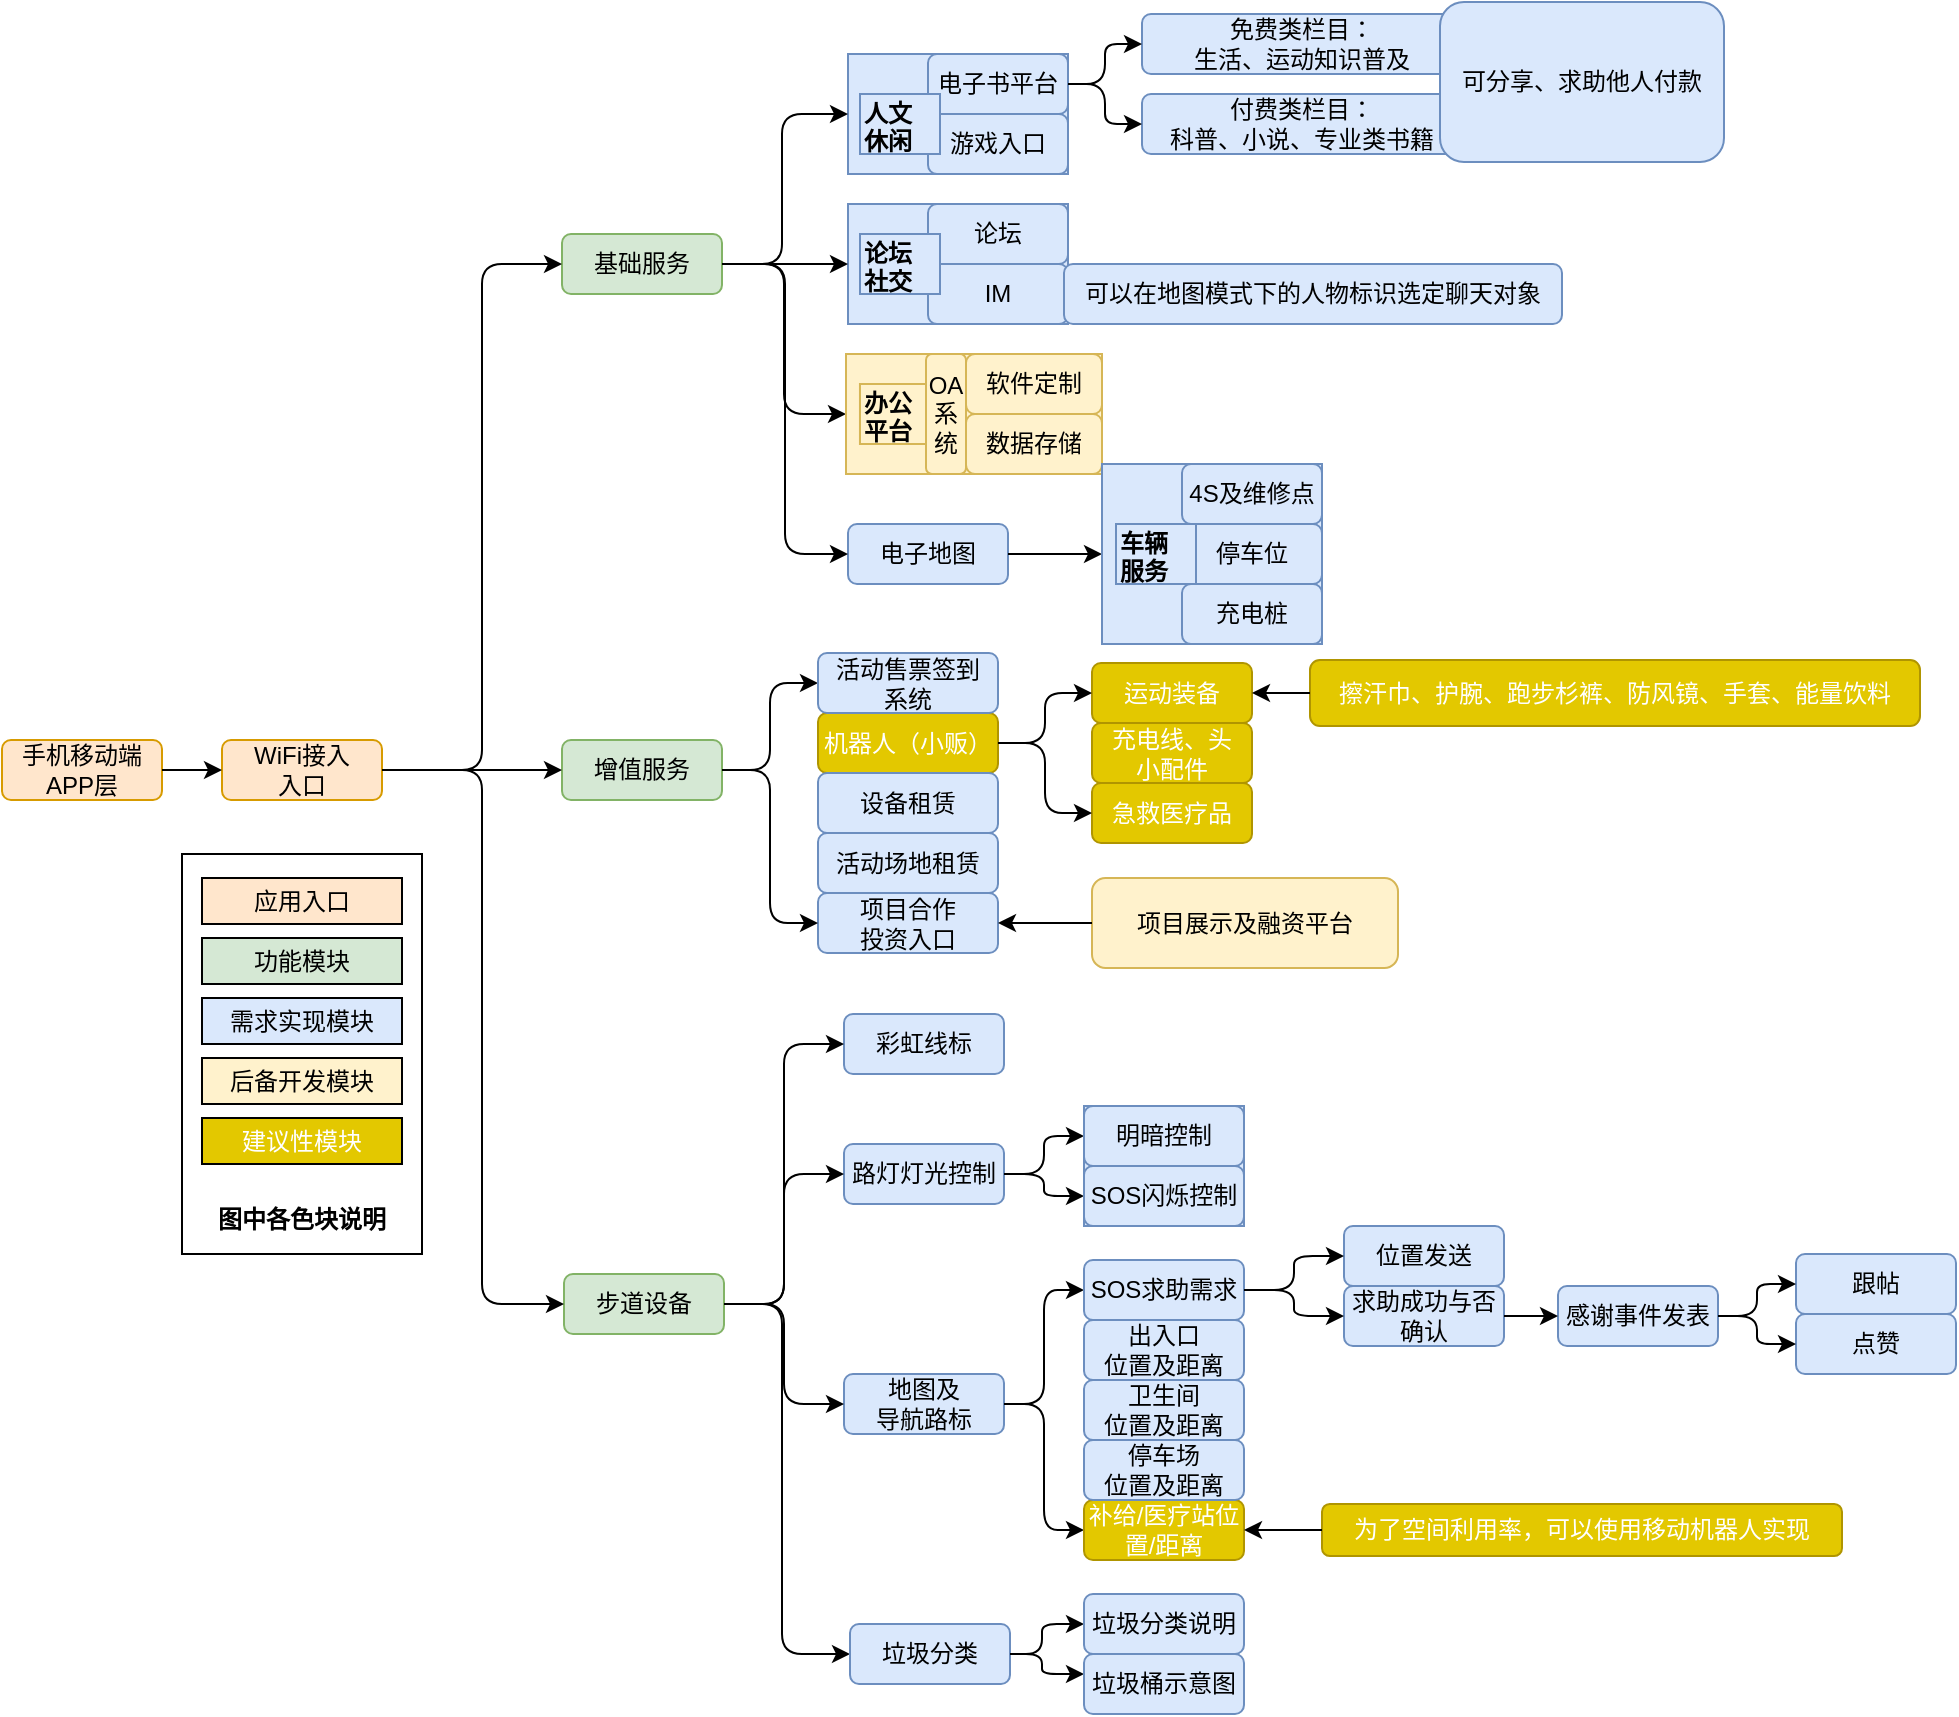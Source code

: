 <mxfile version="12.2.2" type="github" pages="1"><diagram id="2-s52XxxqH5pHmpuHVTB" name="Page-1"><mxGraphModel dx="1609" dy="1621" grid="1" gridSize="10" guides="1" tooltips="1" connect="1" arrows="1" fold="1" page="1" pageScale="1" pageWidth="827" pageHeight="1169" math="0" shadow="0"><root><mxCell id="0"/><mxCell id="1" parent="0"/><mxCell id="LwILsAwkkBon8N4FL6sR-122" value="" style="rounded=0;whiteSpace=wrap;html=1;strokeWidth=1;fillColor=#FFFFFF;" parent="1" vertex="1"><mxGeometry x="-60" y="200" width="120" height="200" as="geometry"/></mxCell><mxCell id="LwILsAwkkBon8N4FL6sR-1" value="步道设备" style="rounded=1;whiteSpace=wrap;html=1;fillColor=#d5e8d4;strokeColor=#82b366;" parent="1" vertex="1"><mxGeometry x="131" y="410" width="80" height="30" as="geometry"/></mxCell><mxCell id="LwILsAwkkBon8N4FL6sR-2" value="路灯灯光控制" style="rounded=1;whiteSpace=wrap;html=1;fillColor=#dae8fc;strokeColor=#6c8ebf;" parent="1" vertex="1"><mxGeometry x="271" y="345" width="80" height="30" as="geometry"/></mxCell><mxCell id="LwILsAwkkBon8N4FL6sR-3" value="彩虹线标" style="rounded=1;whiteSpace=wrap;html=1;fillColor=#dae8fc;strokeColor=#6c8ebf;" parent="1" vertex="1"><mxGeometry x="271" y="280" width="80" height="30" as="geometry"/></mxCell><mxCell id="LwILsAwkkBon8N4FL6sR-5" value="地图及&lt;br&gt;导航路标" style="rounded=1;whiteSpace=wrap;html=1;fillColor=#dae8fc;strokeColor=#6c8ebf;" parent="1" vertex="1"><mxGeometry x="271" y="460" width="80" height="30" as="geometry"/></mxCell><mxCell id="LwILsAwkkBon8N4FL6sR-17" value="" style="edgeStyle=elbowEdgeStyle;elbow=horizontal;endArrow=classic;html=1;entryX=0;entryY=0.5;entryDx=0;entryDy=0;exitX=1;exitY=0.5;exitDx=0;exitDy=0;" parent="1" source="LwILsAwkkBon8N4FL6sR-1" target="LwILsAwkkBon8N4FL6sR-3" edge="1"><mxGeometry width="50" height="50" relative="1" as="geometry"><mxPoint x="221" y="400" as="sourcePoint"/><mxPoint x="271" y="350" as="targetPoint"/></mxGeometry></mxCell><mxCell id="LwILsAwkkBon8N4FL6sR-18" value="" style="edgeStyle=elbowEdgeStyle;elbow=horizontal;endArrow=classic;html=1;entryX=0;entryY=0.5;entryDx=0;entryDy=0;exitX=1;exitY=0.5;exitDx=0;exitDy=0;" parent="1" source="LwILsAwkkBon8N4FL6sR-1" target="LwILsAwkkBon8N4FL6sR-4" edge="1"><mxGeometry width="50" height="50" relative="1" as="geometry"><mxPoint x="221" y="385" as="sourcePoint"/><mxPoint x="281" y="305" as="targetPoint"/><Array as="points"><mxPoint x="240" y="500"/></Array></mxGeometry></mxCell><mxCell id="LwILsAwkkBon8N4FL6sR-19" value="" style="edgeStyle=elbowEdgeStyle;elbow=horizontal;endArrow=classic;html=1;entryX=0;entryY=0.5;entryDx=0;entryDy=0;exitX=1;exitY=0.5;exitDx=0;exitDy=0;" parent="1" source="LwILsAwkkBon8N4FL6sR-1" target="LwILsAwkkBon8N4FL6sR-2" edge="1"><mxGeometry width="50" height="50" relative="1" as="geometry"><mxPoint x="231" y="395" as="sourcePoint"/><mxPoint x="291" y="315" as="targetPoint"/></mxGeometry></mxCell><mxCell id="LwILsAwkkBon8N4FL6sR-20" value="" style="edgeStyle=elbowEdgeStyle;elbow=horizontal;endArrow=classic;html=1;entryX=0;entryY=0.5;entryDx=0;entryDy=0;exitX=1;exitY=0.5;exitDx=0;exitDy=0;" parent="1" source="LwILsAwkkBon8N4FL6sR-1" target="LwILsAwkkBon8N4FL6sR-5" edge="1"><mxGeometry width="50" height="50" relative="1" as="geometry"><mxPoint x="241" y="405" as="sourcePoint"/><mxPoint x="301" y="325" as="targetPoint"/><Array as="points"><mxPoint x="241" y="450"/></Array></mxGeometry></mxCell><mxCell id="LwILsAwkkBon8N4FL6sR-21" value="" style="edgeStyle=elbowEdgeStyle;elbow=horizontal;endArrow=classic;html=1;entryX=0;entryY=0.5;entryDx=0;entryDy=0;exitX=1;exitY=0.5;exitDx=0;exitDy=0;fillColor=#dae8fc;strokeColor=#000000;" parent="1" source="LwILsAwkkBon8N4FL6sR-2" target="LwILsAwkkBon8N4FL6sR-7" edge="1"><mxGeometry width="50" height="50" relative="1" as="geometry"><mxPoint x="251" y="415" as="sourcePoint"/><mxPoint x="311" y="335" as="targetPoint"/></mxGeometry></mxCell><mxCell id="LwILsAwkkBon8N4FL6sR-22" value="" style="edgeStyle=elbowEdgeStyle;elbow=horizontal;endArrow=classic;html=1;entryX=0;entryY=0.5;entryDx=0;entryDy=0;exitX=1;exitY=0.5;exitDx=0;exitDy=0;fillColor=#dae8fc;strokeColor=#000000;" parent="1" source="LwILsAwkkBon8N4FL6sR-2" target="LwILsAwkkBon8N4FL6sR-8" edge="1"><mxGeometry width="50" height="50" relative="1" as="geometry"><mxPoint x="261" y="425" as="sourcePoint"/><mxPoint x="321" y="345" as="targetPoint"/></mxGeometry></mxCell><mxCell id="LwILsAwkkBon8N4FL6sR-26" value="" style="edgeStyle=elbowEdgeStyle;elbow=horizontal;endArrow=classic;html=1;entryX=0;entryY=0.5;entryDx=0;entryDy=0;exitX=1;exitY=0.5;exitDx=0;exitDy=0;fillColor=#dae8fc;strokeColor=#000000;" parent="1" source="LwILsAwkkBon8N4FL6sR-5" target="LwILsAwkkBon8N4FL6sR-35" edge="1"><mxGeometry width="50" height="50" relative="1" as="geometry"><mxPoint x="221" y="385" as="sourcePoint"/><mxPoint x="281" y="485" as="targetPoint"/></mxGeometry></mxCell><mxCell id="LwILsAwkkBon8N4FL6sR-27" value="" style="edgeStyle=elbowEdgeStyle;elbow=horizontal;endArrow=classic;html=1;exitX=1;exitY=0.5;exitDx=0;exitDy=0;entryX=0;entryY=0.5;entryDx=0;entryDy=0;fillColor=#dae8fc;strokeColor=#000000;" parent="1" source="LwILsAwkkBon8N4FL6sR-5" target="LwILsAwkkBon8N4FL6sR-6" edge="1"><mxGeometry width="50" height="50" relative="1" as="geometry"><mxPoint x="231" y="395" as="sourcePoint"/><mxPoint x="351" y="560" as="targetPoint"/></mxGeometry></mxCell><mxCell id="LwILsAwkkBon8N4FL6sR-34" value="" style="group;fillColor=#dae8fc;strokeColor=#6c8ebf;" parent="1" vertex="1" connectable="0"><mxGeometry x="391" y="326" width="80" height="60" as="geometry"/></mxCell><mxCell id="LwILsAwkkBon8N4FL6sR-7" value="明暗控制" style="rounded=1;whiteSpace=wrap;html=1;fillColor=#dae8fc;strokeColor=#6c8ebf;" parent="LwILsAwkkBon8N4FL6sR-34" vertex="1"><mxGeometry width="80" height="30" as="geometry"/></mxCell><mxCell id="LwILsAwkkBon8N4FL6sR-8" value="SOS闪烁控制" style="rounded=1;whiteSpace=wrap;html=1;fillColor=#dae8fc;strokeColor=#6c8ebf;" parent="LwILsAwkkBon8N4FL6sR-34" vertex="1"><mxGeometry y="30" width="80" height="30" as="geometry"/></mxCell><mxCell id="LwILsAwkkBon8N4FL6sR-35" value="SOS求助需求" style="rounded=1;whiteSpace=wrap;html=1;fillColor=#dae8fc;strokeColor=#6c8ebf;" parent="1" vertex="1"><mxGeometry x="391" y="403" width="80" height="30" as="geometry"/></mxCell><mxCell id="LwILsAwkkBon8N4FL6sR-37" value="位置发送" style="rounded=1;whiteSpace=wrap;html=1;fillColor=#dae8fc;strokeColor=#6c8ebf;" parent="1" vertex="1"><mxGeometry x="521" y="386" width="80" height="30" as="geometry"/></mxCell><mxCell id="LwILsAwkkBon8N4FL6sR-39" value="求助成功与否确认" style="rounded=1;whiteSpace=wrap;html=1;fillColor=#dae8fc;strokeColor=#6c8ebf;" parent="1" vertex="1"><mxGeometry x="521" y="416" width="80" height="30" as="geometry"/></mxCell><mxCell id="LwILsAwkkBon8N4FL6sR-40" value="感谢事件发表" style="rounded=1;whiteSpace=wrap;html=1;fillColor=#dae8fc;strokeColor=#6c8ebf;" parent="1" vertex="1"><mxGeometry x="628" y="416" width="80" height="30" as="geometry"/></mxCell><mxCell id="LwILsAwkkBon8N4FL6sR-42" value="" style="edgeStyle=elbowEdgeStyle;elbow=horizontal;endArrow=classic;html=1;entryX=0;entryY=0.5;entryDx=0;entryDy=0;exitX=1;exitY=0.5;exitDx=0;exitDy=0;fillColor=#dae8fc;strokeColor=#000000;" parent="1" source="LwILsAwkkBon8N4FL6sR-35" target="LwILsAwkkBon8N4FL6sR-37" edge="1"><mxGeometry width="50" height="50" relative="1" as="geometry"><mxPoint x="361" y="485" as="sourcePoint"/><mxPoint x="401" y="428" as="targetPoint"/></mxGeometry></mxCell><mxCell id="LwILsAwkkBon8N4FL6sR-43" value="" style="edgeStyle=elbowEdgeStyle;elbow=horizontal;endArrow=classic;html=1;entryX=0;entryY=0.5;entryDx=0;entryDy=0;exitX=1;exitY=0.5;exitDx=0;exitDy=0;fillColor=#dae8fc;strokeColor=#000000;" parent="1" source="LwILsAwkkBon8N4FL6sR-35" target="LwILsAwkkBon8N4FL6sR-39" edge="1"><mxGeometry width="50" height="50" relative="1" as="geometry"><mxPoint x="481" y="428" as="sourcePoint"/><mxPoint x="531" y="411" as="targetPoint"/></mxGeometry></mxCell><mxCell id="LwILsAwkkBon8N4FL6sR-44" value="" style="edgeStyle=elbowEdgeStyle;elbow=horizontal;endArrow=classic;html=1;entryX=0;entryY=0.5;entryDx=0;entryDy=0;exitX=1;exitY=0.5;exitDx=0;exitDy=0;fillColor=#dae8fc;strokeColor=#000000;" parent="1" source="LwILsAwkkBon8N4FL6sR-39" target="LwILsAwkkBon8N4FL6sR-40" edge="1"><mxGeometry width="50" height="50" relative="1" as="geometry"><mxPoint x="481" y="428" as="sourcePoint"/><mxPoint x="531" y="411" as="targetPoint"/></mxGeometry></mxCell><mxCell id="LwILsAwkkBon8N4FL6sR-45" value="跟帖" style="rounded=1;whiteSpace=wrap;html=1;fillColor=#dae8fc;strokeColor=#6c8ebf;" parent="1" vertex="1"><mxGeometry x="747" y="400" width="80" height="30" as="geometry"/></mxCell><mxCell id="LwILsAwkkBon8N4FL6sR-46" value="点赞" style="rounded=1;whiteSpace=wrap;html=1;fillColor=#dae8fc;strokeColor=#6c8ebf;" parent="1" vertex="1"><mxGeometry x="747" y="430" width="80" height="30" as="geometry"/></mxCell><mxCell id="LwILsAwkkBon8N4FL6sR-47" value="" style="edgeStyle=elbowEdgeStyle;elbow=horizontal;endArrow=classic;html=1;entryX=0;entryY=0.5;entryDx=0;entryDy=0;exitX=1;exitY=0.5;exitDx=0;exitDy=0;fillColor=#dae8fc;strokeColor=#000000;" parent="1" source="LwILsAwkkBon8N4FL6sR-40" target="LwILsAwkkBon8N4FL6sR-45" edge="1"><mxGeometry width="50" height="50" relative="1" as="geometry"><mxPoint x="481" y="428" as="sourcePoint"/><mxPoint x="531" y="411" as="targetPoint"/></mxGeometry></mxCell><mxCell id="LwILsAwkkBon8N4FL6sR-48" value="" style="edgeStyle=elbowEdgeStyle;elbow=horizontal;endArrow=classic;html=1;entryX=0;entryY=0.5;entryDx=0;entryDy=0;exitX=1;exitY=0.5;exitDx=0;exitDy=0;fillColor=#dae8fc;strokeColor=#000000;" parent="1" source="LwILsAwkkBon8N4FL6sR-40" target="LwILsAwkkBon8N4FL6sR-46" edge="1"><mxGeometry width="50" height="50" relative="1" as="geometry"><mxPoint x="721" y="441" as="sourcePoint"/><mxPoint x="771" y="425" as="targetPoint"/></mxGeometry></mxCell><mxCell id="LwILsAwkkBon8N4FL6sR-49" value="WiFi接入&lt;br&gt;入口" style="rounded=1;whiteSpace=wrap;html=1;fillColor=#FFE6CC;strokeColor=#d79b00;" parent="1" vertex="1"><mxGeometry x="-40" y="143" width="80" height="30" as="geometry"/></mxCell><mxCell id="LwILsAwkkBon8N4FL6sR-55" value="基础服务" style="rounded=1;whiteSpace=wrap;html=1;fillColor=#D5E8D4;strokeColor=#82b366;" parent="1" vertex="1"><mxGeometry x="130" y="-110" width="80" height="30" as="geometry"/></mxCell><mxCell id="LwILsAwkkBon8N4FL6sR-56" value="增值服务" style="rounded=1;whiteSpace=wrap;html=1;fillColor=#d5e8d4;strokeColor=#82b366;" parent="1" vertex="1"><mxGeometry x="130" y="143" width="80" height="30" as="geometry"/></mxCell><mxCell id="LwILsAwkkBon8N4FL6sR-58" value="运动装备" style="rounded=1;whiteSpace=wrap;html=1;fillColor=#e3c800;strokeColor=#B09500;fontColor=#ffffff;" parent="1" vertex="1"><mxGeometry x="395" y="104.5" width="80" height="30" as="geometry"/></mxCell><mxCell id="LwILsAwkkBon8N4FL6sR-61" value="电子地图" style="rounded=1;whiteSpace=wrap;html=1;fillColor=#dae8fc;strokeColor=#6c8ebf;" parent="1" vertex="1"><mxGeometry x="273" y="35" width="80" height="30" as="geometry"/></mxCell><mxCell id="LwILsAwkkBon8N4FL6sR-62" value="机器人（小贩）" style="rounded=1;whiteSpace=wrap;html=1;fillColor=#e3c800;strokeColor=#B09500;fontColor=#ffffff;" parent="1" vertex="1"><mxGeometry x="258" y="129.5" width="90" height="30" as="geometry"/></mxCell><mxCell id="LwILsAwkkBon8N4FL6sR-67" value="" style="group;fillColor=#dae8fc;strokeColor=#6c8ebf;" parent="1" vertex="1" connectable="0"><mxGeometry x="273" y="-200" width="110" height="60" as="geometry"/></mxCell><mxCell id="LwILsAwkkBon8N4FL6sR-65" value="" style="rounded=0;whiteSpace=wrap;html=1;strokeWidth=1;fillColor=#dae8fc;strokeColor=#6c8ebf;" parent="LwILsAwkkBon8N4FL6sR-67" vertex="1"><mxGeometry width="110" height="60" as="geometry"/></mxCell><mxCell id="LwILsAwkkBon8N4FL6sR-63" value="电子书平台" style="rounded=1;whiteSpace=wrap;html=1;fillColor=#dae8fc;strokeColor=#6c8ebf;" parent="LwILsAwkkBon8N4FL6sR-67" vertex="1"><mxGeometry x="40" width="70" height="30" as="geometry"/></mxCell><mxCell id="LwILsAwkkBon8N4FL6sR-64" value="游戏入口" style="rounded=1;whiteSpace=wrap;html=1;fillColor=#dae8fc;strokeColor=#6c8ebf;" parent="LwILsAwkkBon8N4FL6sR-67" vertex="1"><mxGeometry x="40" y="30" width="70" height="30" as="geometry"/></mxCell><mxCell id="LwILsAwkkBon8N4FL6sR-66" value="&lt;b&gt;人文&lt;br&gt;休闲&lt;/b&gt;" style="text;html=1;resizable=0;points=[];autosize=1;align=left;verticalAlign=top;spacingTop=-4;fillColor=#dae8fc;strokeColor=#6c8ebf;" parent="LwILsAwkkBon8N4FL6sR-67" vertex="1"><mxGeometry x="6" y="20" width="40" height="30" as="geometry"/></mxCell><mxCell id="LwILsAwkkBon8N4FL6sR-68" value="" style="edgeStyle=elbowEdgeStyle;elbow=horizontal;endArrow=classic;html=1;entryX=0;entryY=0.5;entryDx=0;entryDy=0;exitX=1;exitY=0.5;exitDx=0;exitDy=0;" parent="1" source="LwILsAwkkBon8N4FL6sR-55" target="LwILsAwkkBon8N4FL6sR-65" edge="1"><mxGeometry width="50" height="50" relative="1" as="geometry"><mxPoint x="353" y="-125" as="sourcePoint"/><mxPoint x="130" y="-200" as="targetPoint"/><Array as="points"><mxPoint x="240" y="-120"/></Array></mxGeometry></mxCell><mxCell id="LwILsAwkkBon8N4FL6sR-69" value="免费类栏目：&lt;br&gt;生活、运动知识普及" style="rounded=1;whiteSpace=wrap;html=1;fillColor=#dae8fc;strokeColor=#6c8ebf;" parent="1" vertex="1"><mxGeometry x="420" y="-220" width="160" height="30" as="geometry"/></mxCell><mxCell id="LwILsAwkkBon8N4FL6sR-75" value="" style="edgeStyle=elbowEdgeStyle;elbow=horizontal;endArrow=classic;html=1;entryX=0;entryY=0.5;entryDx=0;entryDy=0;exitX=1;exitY=0.5;exitDx=0;exitDy=0;fillColor=#dae8fc;strokeColor=#000000;" parent="1" source="LwILsAwkkBon8N4FL6sR-61" target="LwILsAwkkBon8N4FL6sR-71" edge="1"><mxGeometry width="50" height="50" relative="1" as="geometry"><mxPoint x="413" y="811" as="sourcePoint"/><mxPoint x="460" y="811" as="targetPoint"/></mxGeometry></mxCell><mxCell id="LwILsAwkkBon8N4FL6sR-76" value="" style="edgeStyle=elbowEdgeStyle;elbow=horizontal;endArrow=classic;html=1;entryX=0;entryY=0.5;entryDx=0;entryDy=0;exitX=1;exitY=0.5;exitDx=0;exitDy=0;" parent="1" source="LwILsAwkkBon8N4FL6sR-49" target="LwILsAwkkBon8N4FL6sR-55" edge="1"><mxGeometry width="50" height="50" relative="1" as="geometry"><mxPoint x="373" y="-105" as="sourcePoint"/><mxPoint x="420" y="-105" as="targetPoint"/><Array as="points"><mxPoint x="90" y="90"/></Array></mxGeometry></mxCell><mxCell id="LwILsAwkkBon8N4FL6sR-77" value="" style="edgeStyle=elbowEdgeStyle;elbow=horizontal;endArrow=classic;html=1;entryX=0;entryY=0.5;entryDx=0;entryDy=0;exitX=1;exitY=0.5;exitDx=0;exitDy=0;" parent="1" source="LwILsAwkkBon8N4FL6sR-49" target="LwILsAwkkBon8N4FL6sR-56" edge="1"><mxGeometry width="50" height="50" relative="1" as="geometry"><mxPoint x="80" y="5" as="sourcePoint"/><mxPoint x="140" y="-85" as="targetPoint"/></mxGeometry></mxCell><mxCell id="LwILsAwkkBon8N4FL6sR-6" value="补给/医疗站位置/距离" style="rounded=1;whiteSpace=wrap;html=1;fillColor=#E3C800;strokeColor=#B09500;fontColor=#ffffff;" parent="1" vertex="1"><mxGeometry x="391" y="523" width="80" height="30" as="geometry"/></mxCell><mxCell id="LwILsAwkkBon8N4FL6sR-23" value="卫生间&lt;br&gt;位置及距离" style="rounded=1;whiteSpace=wrap;html=1;fillColor=#dae8fc;strokeColor=#6c8ebf;" parent="1" vertex="1"><mxGeometry x="391" y="463" width="80" height="30" as="geometry"/></mxCell><mxCell id="LwILsAwkkBon8N4FL6sR-24" value="出入口&lt;br&gt;位置及距离" style="rounded=1;whiteSpace=wrap;html=1;fillColor=#dae8fc;strokeColor=#6c8ebf;" parent="1" vertex="1"><mxGeometry x="391" y="433" width="80" height="30" as="geometry"/></mxCell><mxCell id="LwILsAwkkBon8N4FL6sR-25" value="停车场&lt;br&gt;位置及距离" style="rounded=1;whiteSpace=wrap;html=1;fillColor=#dae8fc;strokeColor=#6c8ebf;" parent="1" vertex="1"><mxGeometry x="391" y="493" width="80" height="30" as="geometry"/></mxCell><mxCell id="LwILsAwkkBon8N4FL6sR-78" value="为了空间利用率，可以使用移动机器人实现" style="rounded=1;whiteSpace=wrap;html=1;fillColor=#e3c800;strokeColor=#B09500;fontColor=#ffffff;" parent="1" vertex="1"><mxGeometry x="510" y="525" width="260" height="26" as="geometry"/></mxCell><mxCell id="LwILsAwkkBon8N4FL6sR-79" value="" style="edgeStyle=elbowEdgeStyle;elbow=horizontal;endArrow=classic;html=1;entryX=1;entryY=0.5;entryDx=0;entryDy=0;exitX=0;exitY=0.5;exitDx=0;exitDy=0;fillColor=#dae8fc;strokeColor=#000000;" parent="1" source="LwILsAwkkBon8N4FL6sR-78" target="LwILsAwkkBon8N4FL6sR-6" edge="1"><mxGeometry width="50" height="50" relative="1" as="geometry"><mxPoint x="514" y="715" as="sourcePoint"/><mxPoint x="561" y="715" as="targetPoint"/></mxGeometry></mxCell><mxCell id="LwILsAwkkBon8N4FL6sR-80" value="设备租赁" style="rounded=1;whiteSpace=wrap;html=1;fillColor=#dae8fc;strokeColor=#6c8ebf;" parent="1" vertex="1"><mxGeometry x="258" y="159.5" width="90" height="30" as="geometry"/></mxCell><mxCell id="LwILsAwkkBon8N4FL6sR-81" value="活动场地租赁" style="rounded=1;whiteSpace=wrap;html=1;fillColor=#DAE8FC;strokeColor=#6c8ebf;" parent="1" vertex="1"><mxGeometry x="258" y="189.5" width="90" height="30" as="geometry"/></mxCell><mxCell id="LwILsAwkkBon8N4FL6sR-82" value="项目合作&lt;br&gt;投资入口" style="rounded=1;whiteSpace=wrap;html=1;fillColor=#dae8fc;strokeColor=#6c8ebf;" parent="1" vertex="1"><mxGeometry x="258" y="219.5" width="90" height="30" as="geometry"/></mxCell><mxCell id="LwILsAwkkBon8N4FL6sR-83" value="付费类栏目：&lt;br&gt;科普、小说、专业类书籍" style="rounded=1;whiteSpace=wrap;html=1;fillColor=#dae8fc;strokeColor=#6c8ebf;" parent="1" vertex="1"><mxGeometry x="420" y="-180" width="160" height="30" as="geometry"/></mxCell><mxCell id="LwILsAwkkBon8N4FL6sR-84" value="" style="edgeStyle=elbowEdgeStyle;elbow=horizontal;endArrow=classic;html=1;entryX=0;entryY=0.5;entryDx=0;entryDy=0;exitX=1;exitY=0.5;exitDx=0;exitDy=0;fillColor=#dae8fc;strokeColor=#000000;" parent="1" source="LwILsAwkkBon8N4FL6sR-63" target="LwILsAwkkBon8N4FL6sR-69" edge="1"><mxGeometry width="50" height="50" relative="1" as="geometry"><mxPoint x="243" y="-115" as="sourcePoint"/><mxPoint x="290" y="-115" as="targetPoint"/></mxGeometry></mxCell><mxCell id="LwILsAwkkBon8N4FL6sR-85" value="" style="edgeStyle=elbowEdgeStyle;elbow=horizontal;endArrow=classic;html=1;entryX=0;entryY=0.5;entryDx=0;entryDy=0;exitX=1;exitY=0.5;exitDx=0;exitDy=0;fillColor=#dae8fc;strokeColor=#000000;" parent="1" source="LwILsAwkkBon8N4FL6sR-63" target="LwILsAwkkBon8N4FL6sR-83" edge="1"><mxGeometry width="50" height="50" relative="1" as="geometry"><mxPoint x="400" y="-130" as="sourcePoint"/><mxPoint x="440" y="-145" as="targetPoint"/></mxGeometry></mxCell><mxCell id="LwILsAwkkBon8N4FL6sR-86" value="充电线、头&lt;br&gt;小配件" style="rounded=1;whiteSpace=wrap;html=1;fillColor=#e3c800;strokeColor=#B09500;fontColor=#ffffff;" parent="1" vertex="1"><mxGeometry x="395" y="134.5" width="80" height="30" as="geometry"/></mxCell><mxCell id="LwILsAwkkBon8N4FL6sR-87" value="急救医疗品" style="rounded=1;whiteSpace=wrap;html=1;fillColor=#e3c800;strokeColor=#B09500;fontColor=#ffffff;" parent="1" vertex="1"><mxGeometry x="395" y="164.5" width="80" height="30" as="geometry"/></mxCell><mxCell id="LwILsAwkkBon8N4FL6sR-88" value="擦汗巾、护腕、跑步杉裤、防风镜、手套、能量饮料" style="rounded=1;whiteSpace=wrap;html=1;fillColor=#e3c800;strokeColor=#B09500;fontColor=#ffffff;" parent="1" vertex="1"><mxGeometry x="504" y="103" width="305" height="33" as="geometry"/></mxCell><mxCell id="LwILsAwkkBon8N4FL6sR-89" value="" style="edgeStyle=elbowEdgeStyle;elbow=horizontal;endArrow=classic;html=1;exitX=0;exitY=0.5;exitDx=0;exitDy=0;entryX=1;entryY=0.5;entryDx=0;entryDy=0;fillColor=#dae8fc;strokeColor=#000000;" parent="1" source="LwILsAwkkBon8N4FL6sR-88" target="LwILsAwkkBon8N4FL6sR-58" edge="1"><mxGeometry width="50" height="50" relative="1" as="geometry"><mxPoint x="78" y="89.5" as="sourcePoint"/><mxPoint x="508" y="196.5" as="targetPoint"/></mxGeometry></mxCell><mxCell id="LwILsAwkkBon8N4FL6sR-90" value="" style="edgeStyle=elbowEdgeStyle;elbow=horizontal;endArrow=classic;html=1;entryX=0;entryY=0.5;entryDx=0;entryDy=0;exitX=1;exitY=0.5;exitDx=0;exitDy=0;" parent="1" source="LwILsAwkkBon8N4FL6sR-56" target="LwILsAwkkBon8N4FL6sR-114" edge="1"><mxGeometry width="50" height="50" relative="1" as="geometry"><mxPoint x="90" y="83" as="sourcePoint"/><mxPoint x="150" y="178" as="targetPoint"/></mxGeometry></mxCell><mxCell id="LwILsAwkkBon8N4FL6sR-91" value="" style="edgeStyle=elbowEdgeStyle;elbow=horizontal;endArrow=classic;html=1;entryX=0;entryY=0.5;entryDx=0;entryDy=0;exitX=1;exitY=0.5;exitDx=0;exitDy=0;" parent="1" source="LwILsAwkkBon8N4FL6sR-56" target="LwILsAwkkBon8N4FL6sR-82" edge="1"><mxGeometry width="50" height="50" relative="1" as="geometry"><mxPoint x="100" y="93" as="sourcePoint"/><mxPoint x="160" y="188" as="targetPoint"/></mxGeometry></mxCell><mxCell id="LwILsAwkkBon8N4FL6sR-93" value="" style="edgeStyle=elbowEdgeStyle;elbow=horizontal;endArrow=classic;html=1;entryX=0;entryY=0.5;entryDx=0;entryDy=0;exitX=1;exitY=0.5;exitDx=0;exitDy=0;" parent="1" source="LwILsAwkkBon8N4FL6sR-55" target="LwILsAwkkBon8N4FL6sR-61" edge="1"><mxGeometry width="50" height="50" relative="1" as="geometry"><mxPoint x="220" y="-85" as="sourcePoint"/><mxPoint x="283" y="-115" as="targetPoint"/></mxGeometry></mxCell><mxCell id="LwILsAwkkBon8N4FL6sR-94" value="" style="edgeStyle=elbowEdgeStyle;elbow=horizontal;endArrow=classic;html=1;entryX=0;entryY=0.5;entryDx=0;entryDy=0;exitX=1;exitY=0.5;exitDx=0;exitDy=0;fillColor=#dae8fc;strokeColor=#000000;" parent="1" source="LwILsAwkkBon8N4FL6sR-62" target="LwILsAwkkBon8N4FL6sR-58" edge="1"><mxGeometry width="50" height="50" relative="1" as="geometry"><mxPoint x="228" y="9.5" as="sourcePoint"/><mxPoint x="291" y="-20.5" as="targetPoint"/></mxGeometry></mxCell><mxCell id="LwILsAwkkBon8N4FL6sR-95" value="" style="edgeStyle=elbowEdgeStyle;elbow=horizontal;endArrow=classic;html=1;entryX=0;entryY=0.5;entryDx=0;entryDy=0;exitX=1;exitY=0.5;exitDx=0;exitDy=0;fillColor=#dae8fc;strokeColor=#000000;" parent="1" source="LwILsAwkkBon8N4FL6sR-62" target="LwILsAwkkBon8N4FL6sR-87" edge="1"><mxGeometry width="50" height="50" relative="1" as="geometry"><mxPoint x="238" y="19.5" as="sourcePoint"/><mxPoint x="301" y="-10.5" as="targetPoint"/></mxGeometry></mxCell><mxCell id="LwILsAwkkBon8N4FL6sR-96" value="" style="group;fillColor=#dae8fc;strokeColor=#6c8ebf;" parent="1" vertex="1" connectable="0"><mxGeometry x="273" y="-125" width="110" height="60" as="geometry"/></mxCell><mxCell id="LwILsAwkkBon8N4FL6sR-97" value="" style="rounded=0;whiteSpace=wrap;html=1;strokeWidth=1;fillColor=#dae8fc;strokeColor=#6c8ebf;" parent="LwILsAwkkBon8N4FL6sR-96" vertex="1"><mxGeometry width="110" height="60" as="geometry"/></mxCell><mxCell id="LwILsAwkkBon8N4FL6sR-98" value="论坛" style="rounded=1;whiteSpace=wrap;html=1;fillColor=#dae8fc;strokeColor=#6c8ebf;" parent="LwILsAwkkBon8N4FL6sR-96" vertex="1"><mxGeometry x="40" width="70" height="30" as="geometry"/></mxCell><mxCell id="LwILsAwkkBon8N4FL6sR-99" value="IM" style="rounded=1;whiteSpace=wrap;html=1;fillColor=#dae8fc;strokeColor=#6c8ebf;" parent="LwILsAwkkBon8N4FL6sR-96" vertex="1"><mxGeometry x="40" y="30" width="70" height="30" as="geometry"/></mxCell><mxCell id="LwILsAwkkBon8N4FL6sR-100" value="&lt;b&gt;论坛&lt;br&gt;社交&lt;/b&gt;" style="text;html=1;resizable=0;points=[];autosize=1;align=left;verticalAlign=top;spacingTop=-4;fillColor=#dae8fc;strokeColor=#6c8ebf;" parent="LwILsAwkkBon8N4FL6sR-96" vertex="1"><mxGeometry x="6" y="15" width="40" height="30" as="geometry"/></mxCell><mxCell id="LwILsAwkkBon8N4FL6sR-101" value="" style="edgeStyle=elbowEdgeStyle;elbow=horizontal;endArrow=classic;html=1;entryX=0;entryY=0.5;entryDx=0;entryDy=0;exitX=1;exitY=0.5;exitDx=0;exitDy=0;" parent="1" source="LwILsAwkkBon8N4FL6sR-55" target="LwILsAwkkBon8N4FL6sR-97" edge="1"><mxGeometry width="50" height="50" relative="1" as="geometry"><mxPoint x="353" y="-125" as="sourcePoint"/><mxPoint x="410" y="-160" as="targetPoint"/></mxGeometry></mxCell><mxCell id="LwILsAwkkBon8N4FL6sR-102" value="手机移动端APP层" style="rounded=1;whiteSpace=wrap;html=1;fillColor=#ffe6cc;strokeColor=#d79b00;" parent="1" vertex="1"><mxGeometry x="-150" y="143" width="80" height="30" as="geometry"/></mxCell><mxCell id="LwILsAwkkBon8N4FL6sR-103" value="" style="edgeStyle=elbowEdgeStyle;elbow=horizontal;endArrow=classic;html=1;entryX=0;entryY=0.5;entryDx=0;entryDy=0;exitX=1;exitY=0.5;exitDx=0;exitDy=0;" parent="1" source="LwILsAwkkBon8N4FL6sR-49" target="LwILsAwkkBon8N4FL6sR-1" edge="1"><mxGeometry width="50" height="50" relative="1" as="geometry"><mxPoint x="130" y="195" as="sourcePoint"/><mxPoint x="190" y="390" as="targetPoint"/><Array as="points"><mxPoint x="90" y="210"/><mxPoint x="90" y="158"/><mxPoint x="100" y="80"/></Array></mxGeometry></mxCell><mxCell id="LwILsAwkkBon8N4FL6sR-104" value="" style="edgeStyle=elbowEdgeStyle;elbow=horizontal;endArrow=classic;html=1;entryX=0;entryY=0.5;entryDx=0;entryDy=0;exitX=1;exitY=0.5;exitDx=0;exitDy=0;" parent="1" source="LwILsAwkkBon8N4FL6sR-102" target="LwILsAwkkBon8N4FL6sR-49" edge="1"><mxGeometry width="50" height="50" relative="1" as="geometry"><mxPoint x="-80" y="528" as="sourcePoint"/><mxPoint x="20" y="358" as="targetPoint"/><Array as="points"><mxPoint x="-60" y="173"/><mxPoint x="-90" y="283"/><mxPoint x="-40" y="633"/></Array></mxGeometry></mxCell><mxCell id="LwILsAwkkBon8N4FL6sR-110" value="" style="edgeStyle=elbowEdgeStyle;elbow=horizontal;endArrow=classic;html=1;entryX=0;entryY=0.5;entryDx=0;entryDy=0;exitX=1;exitY=0.5;exitDx=0;exitDy=0;" parent="1" source="LwILsAwkkBon8N4FL6sR-55" target="LwILsAwkkBon8N4FL6sR-106" edge="1"><mxGeometry width="50" height="50" relative="1" as="geometry"><mxPoint x="220" y="-85" as="sourcePoint"/><mxPoint x="283" y="-85" as="targetPoint"/></mxGeometry></mxCell><mxCell id="LwILsAwkkBon8N4FL6sR-112" value="" style="group;fillColor=#fff2cc;strokeColor=#d6b656;" parent="1" vertex="1" connectable="0"><mxGeometry x="272" y="-50" width="128" height="60" as="geometry"/></mxCell><mxCell id="LwILsAwkkBon8N4FL6sR-105" value="" style="group;fillColor=#fff2cc;strokeColor=#d6b656;" parent="LwILsAwkkBon8N4FL6sR-112" vertex="1" connectable="0"><mxGeometry width="128" height="60" as="geometry"/></mxCell><mxCell id="LwILsAwkkBon8N4FL6sR-106" value="" style="rounded=0;whiteSpace=wrap;html=1;strokeWidth=1;fillColor=#fff2cc;strokeColor=#d6b656;" parent="LwILsAwkkBon8N4FL6sR-105" vertex="1"><mxGeometry width="128" height="60" as="geometry"/></mxCell><mxCell id="LwILsAwkkBon8N4FL6sR-107" value="软件定制" style="rounded=1;whiteSpace=wrap;html=1;fillColor=#fff2cc;strokeColor=#d6b656;" parent="LwILsAwkkBon8N4FL6sR-105" vertex="1"><mxGeometry x="60" width="68" height="30" as="geometry"/></mxCell><mxCell id="LwILsAwkkBon8N4FL6sR-108" value="数据存储" style="rounded=1;whiteSpace=wrap;html=1;fillColor=#fff2cc;strokeColor=#d6b656;" parent="LwILsAwkkBon8N4FL6sR-105" vertex="1"><mxGeometry x="60" y="30" width="68" height="30" as="geometry"/></mxCell><mxCell id="LwILsAwkkBon8N4FL6sR-109" value="&lt;b&gt;办公&lt;br&gt;平台&lt;br&gt;&lt;/b&gt;" style="text;html=1;resizable=0;points=[];autosize=1;align=left;verticalAlign=top;spacingTop=-4;fillColor=#fff2cc;strokeColor=#d6b656;" parent="LwILsAwkkBon8N4FL6sR-105" vertex="1"><mxGeometry x="6.982" y="15" width="40" height="30" as="geometry"/></mxCell><mxCell id="LwILsAwkkBon8N4FL6sR-111" value="OA系统" style="rounded=1;whiteSpace=wrap;html=1;strokeWidth=1;fillColor=#fff2cc;strokeColor=#d6b656;" parent="LwILsAwkkBon8N4FL6sR-105" vertex="1"><mxGeometry x="40" width="20" height="60" as="geometry"/></mxCell><mxCell id="LwILsAwkkBon8N4FL6sR-4" value="垃圾分类" style="rounded=1;whiteSpace=wrap;html=1;fillColor=#dae8fc;strokeColor=#6c8ebf;" parent="1" vertex="1"><mxGeometry x="274" y="585" width="80" height="30" as="geometry"/></mxCell><mxCell id="LwILsAwkkBon8N4FL6sR-30" value="" style="edgeStyle=elbowEdgeStyle;elbow=horizontal;endArrow=classic;html=1;entryX=0;entryY=0.5;entryDx=0;entryDy=0;exitX=1;exitY=0.5;exitDx=0;exitDy=0;fillColor=#dae8fc;strokeColor=#000000;" parent="1" source="LwILsAwkkBon8N4FL6sR-4" target="LwILsAwkkBon8N4FL6sR-28" edge="1"><mxGeometry width="50" height="50" relative="1" as="geometry"><mxPoint x="374" y="445" as="sourcePoint"/><mxPoint x="414" y="400" as="targetPoint"/><Array as="points"><mxPoint x="370" y="590"/><mxPoint x="634" y="635"/></Array></mxGeometry></mxCell><mxCell id="LwILsAwkkBon8N4FL6sR-31" value="" style="edgeStyle=elbowEdgeStyle;elbow=horizontal;endArrow=classic;html=1;exitX=1;exitY=0.5;exitDx=0;exitDy=0;fillColor=#dae8fc;strokeColor=#000000;" parent="1" source="LwILsAwkkBon8N4FL6sR-4" target="LwILsAwkkBon8N4FL6sR-29" edge="1"><mxGeometry width="50" height="50" relative="1" as="geometry"><mxPoint x="374" y="585" as="sourcePoint"/><mxPoint x="414" y="545" as="targetPoint"/><Array as="points"><mxPoint x="370" y="610"/><mxPoint x="594" y="615"/></Array></mxGeometry></mxCell><mxCell id="LwILsAwkkBon8N4FL6sR-28" value="垃圾分类说明" style="rounded=1;whiteSpace=wrap;html=1;fillColor=#dae8fc;strokeColor=#6c8ebf;" parent="1" vertex="1"><mxGeometry x="391" y="570" width="80" height="30" as="geometry"/></mxCell><mxCell id="LwILsAwkkBon8N4FL6sR-29" value="垃圾桶示意图" style="rounded=1;whiteSpace=wrap;html=1;fillColor=#dae8fc;strokeColor=#6c8ebf;" parent="1" vertex="1"><mxGeometry x="391" y="600" width="80" height="30" as="geometry"/></mxCell><mxCell id="LwILsAwkkBon8N4FL6sR-114" value="活动售票签到&lt;br&gt;系统" style="rounded=1;whiteSpace=wrap;html=1;fillColor=#dae8fc;strokeColor=#6c8ebf;" parent="1" vertex="1"><mxGeometry x="258" y="99.5" width="90" height="30" as="geometry"/></mxCell><mxCell id="LwILsAwkkBon8N4FL6sR-115" value="项目展示及融资平台" style="rounded=1;whiteSpace=wrap;html=1;fillColor=#FFF2CC;strokeColor=#d6b656;" parent="1" vertex="1"><mxGeometry x="395" y="212" width="153" height="45" as="geometry"/></mxCell><mxCell id="LwILsAwkkBon8N4FL6sR-116" value="" style="edgeStyle=elbowEdgeStyle;elbow=horizontal;endArrow=classic;html=1;entryX=1;entryY=0.5;entryDx=0;entryDy=0;exitX=0;exitY=0.5;exitDx=0;exitDy=0;" parent="1" source="LwILsAwkkBon8N4FL6sR-115" target="LwILsAwkkBon8N4FL6sR-82" edge="1"><mxGeometry width="50" height="50" relative="1" as="geometry"><mxPoint x="220" y="168" as="sourcePoint"/><mxPoint x="268" y="245" as="targetPoint"/></mxGeometry></mxCell><mxCell id="LwILsAwkkBon8N4FL6sR-117" value="应用入口" style="rounded=0;whiteSpace=wrap;html=1;strokeWidth=1;fillColor=#FFE6CC;" parent="1" vertex="1"><mxGeometry x="-50" y="212" width="100" height="23" as="geometry"/></mxCell><mxCell id="LwILsAwkkBon8N4FL6sR-118" value="功能模块" style="rounded=0;whiteSpace=wrap;html=1;strokeWidth=1;fillColor=#D5E8D4;" parent="1" vertex="1"><mxGeometry x="-50" y="242" width="100" height="23" as="geometry"/></mxCell><mxCell id="LwILsAwkkBon8N4FL6sR-119" value="需求实现模块" style="rounded=0;whiteSpace=wrap;html=1;strokeWidth=1;fillColor=#DAE8FC;" parent="1" vertex="1"><mxGeometry x="-50" y="272" width="100" height="23" as="geometry"/></mxCell><mxCell id="LwILsAwkkBon8N4FL6sR-120" value="后备开发模块" style="rounded=0;whiteSpace=wrap;html=1;strokeWidth=1;fillColor=#FFF2CC;" parent="1" vertex="1"><mxGeometry x="-50" y="302" width="100" height="23" as="geometry"/></mxCell><mxCell id="LwILsAwkkBon8N4FL6sR-121" value="&lt;font color=&quot;#ffffff&quot;&gt;建议性模块&lt;/font&gt;" style="rounded=0;whiteSpace=wrap;html=1;strokeWidth=1;fillColor=#E3C800;" parent="1" vertex="1"><mxGeometry x="-50" y="332" width="100" height="23" as="geometry"/></mxCell><mxCell id="LwILsAwkkBon8N4FL6sR-123" value="&lt;b&gt;图中各色块说明&lt;/b&gt;" style="text;html=1;resizable=0;points=[];autosize=1;align=left;verticalAlign=top;spacingTop=-4;" parent="1" vertex="1"><mxGeometry x="-44" y="373" width="100" height="20" as="geometry"/></mxCell><mxCell id="kl2WUnLB4LefFSO24_DV-1" value="可分享、求助他人付款" style="rounded=1;whiteSpace=wrap;html=1;fillColor=#dae8fc;strokeColor=#6c8ebf;" parent="1" vertex="1"><mxGeometry x="569" y="-226" width="142" height="80" as="geometry"/></mxCell><mxCell id="kl2WUnLB4LefFSO24_DV-5" value="可以在地图模式下的人物标识选定聊天对象" style="rounded=1;whiteSpace=wrap;html=1;fillColor=#dae8fc;strokeColor=#6c8ebf;" parent="1" vertex="1"><mxGeometry x="381" y="-95" width="249" height="30" as="geometry"/></mxCell><mxCell id="eiFVLKPzPBYqy_9kB0jC-2" value="" style="group" vertex="1" connectable="0" parent="1"><mxGeometry x="400" y="20" width="110" height="75" as="geometry"/></mxCell><mxCell id="LwILsAwkkBon8N4FL6sR-70" value="" style="group;fillColor=#dae8fc;strokeColor=#6c8ebf;" parent="eiFVLKPzPBYqy_9kB0jC-2" vertex="1" connectable="0"><mxGeometry width="110" height="75" as="geometry"/></mxCell><mxCell id="eiFVLKPzPBYqy_9kB0jC-3" value="" style="group" vertex="1" connectable="0" parent="LwILsAwkkBon8N4FL6sR-70"><mxGeometry y="-15" width="110" height="90" as="geometry"/></mxCell><mxCell id="LwILsAwkkBon8N4FL6sR-71" value="" style="rounded=0;whiteSpace=wrap;html=1;strokeWidth=1;fillColor=#dae8fc;strokeColor=#6c8ebf;" parent="eiFVLKPzPBYqy_9kB0jC-3" vertex="1"><mxGeometry width="110" height="90" as="geometry"/></mxCell><mxCell id="LwILsAwkkBon8N4FL6sR-72" value="停车位" style="rounded=1;whiteSpace=wrap;html=1;fillColor=#dae8fc;strokeColor=#6c8ebf;" parent="eiFVLKPzPBYqy_9kB0jC-3" vertex="1"><mxGeometry x="40" y="30" width="70" height="30" as="geometry"/></mxCell><mxCell id="LwILsAwkkBon8N4FL6sR-73" value="充电桩" style="rounded=1;whiteSpace=wrap;html=1;fillColor=#dae8fc;strokeColor=#6c8ebf;" parent="eiFVLKPzPBYqy_9kB0jC-3" vertex="1"><mxGeometry x="40" y="60" width="70" height="30" as="geometry"/></mxCell><mxCell id="LwILsAwkkBon8N4FL6sR-74" value="&lt;b&gt;车辆&lt;br&gt;服务&lt;/b&gt;" style="text;html=1;resizable=0;points=[];autosize=1;align=left;verticalAlign=top;spacingTop=-4;fillColor=#dae8fc;strokeColor=#6c8ebf;" parent="eiFVLKPzPBYqy_9kB0jC-3" vertex="1"><mxGeometry x="7" y="30" width="40" height="30" as="geometry"/></mxCell><mxCell id="eiFVLKPzPBYqy_9kB0jC-1" value="4S及维修点" style="rounded=1;whiteSpace=wrap;html=1;fillColor=#dae8fc;strokeColor=#6c8ebf;" vertex="1" parent="eiFVLKPzPBYqy_9kB0jC-3"><mxGeometry x="40" width="70" height="30" as="geometry"/></mxCell></root></mxGraphModel></diagram></mxfile>